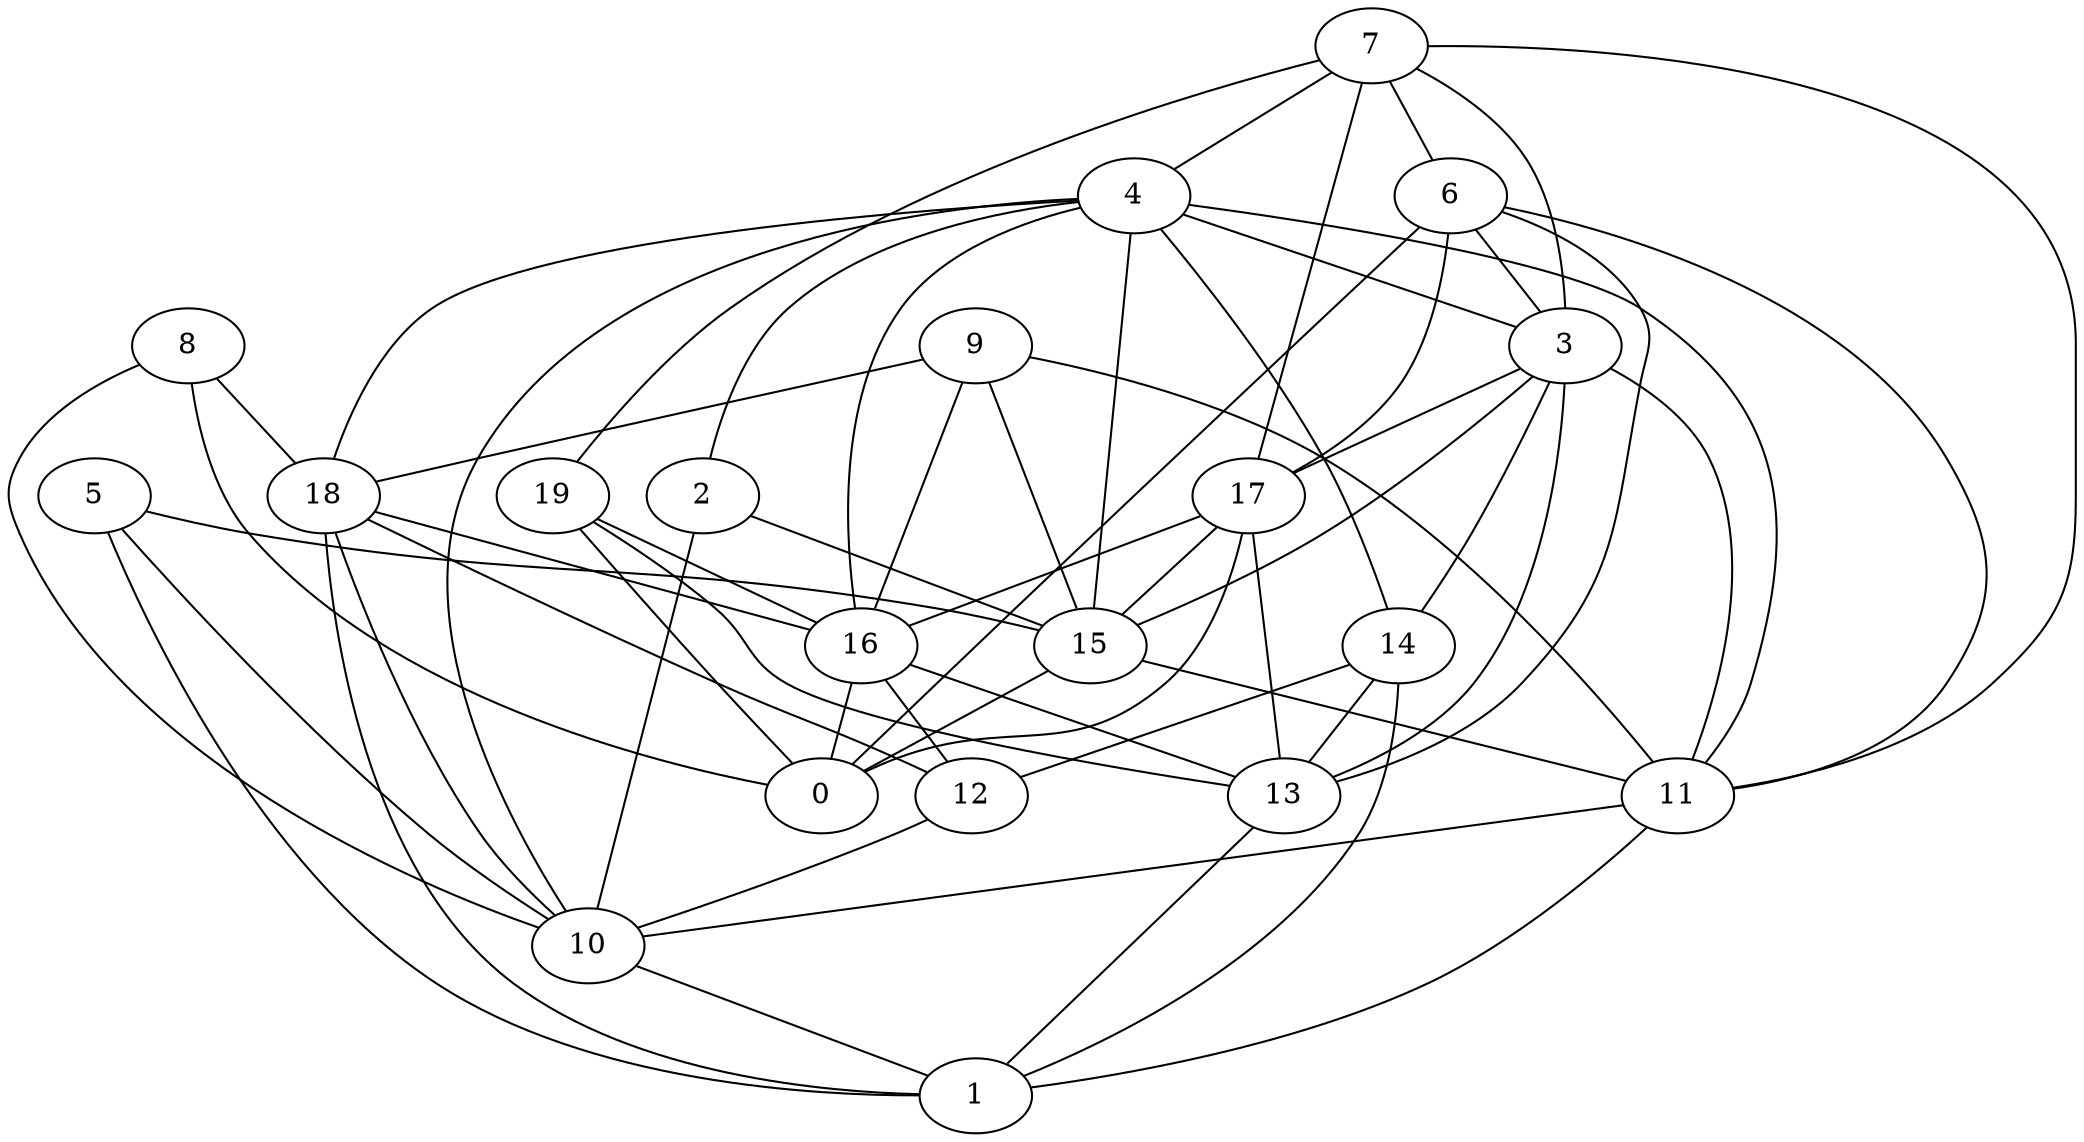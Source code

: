 digraph GG_graph {

subgraph G_graph {
edge [color = black]
"7" -> "6" [dir = none]
"7" -> "3" [dir = none]
"19" -> "0" [dir = none]
"4" -> "2" [dir = none]
"4" -> "16" [dir = none]
"4" -> "3" [dir = none]
"4" -> "10" [dir = none]
"4" -> "14" [dir = none]
"10" -> "1" [dir = none]
"5" -> "10" [dir = none]
"3" -> "17" [dir = none]
"3" -> "13" [dir = none]
"9" -> "15" [dir = none]
"12" -> "10" [dir = none]
"8" -> "18" [dir = none]
"8" -> "0" [dir = none]
"8" -> "10" [dir = none]
"11" -> "10" [dir = none]
"15" -> "11" [dir = none]
"6" -> "13" [dir = none]
"9" -> "16" [dir = none]
"14" -> "13" [dir = none]
"11" -> "1" [dir = none]
"14" -> "1" [dir = none]
"9" -> "18" [dir = none]
"7" -> "11" [dir = none]
"4" -> "15" [dir = none]
"17" -> "0" [dir = none]
"19" -> "16" [dir = none]
"6" -> "11" [dir = none]
"3" -> "14" [dir = none]
"3" -> "11" [dir = none]
"3" -> "15" [dir = none]
"9" -> "11" [dir = none]
"13" -> "1" [dir = none]
"17" -> "13" [dir = none]
"6" -> "0" [dir = none]
"18" -> "10" [dir = none]
"7" -> "19" [dir = none]
"16" -> "13" [dir = none]
"5" -> "1" [dir = none]
"16" -> "0" [dir = none]
"5" -> "15" [dir = none]
"18" -> "16" [dir = none]
"6" -> "3" [dir = none]
"18" -> "12" [dir = none]
"6" -> "17" [dir = none]
"7" -> "17" [dir = none]
"2" -> "15" [dir = none]
"18" -> "1" [dir = none]
"17" -> "15" [dir = none]
"15" -> "0" [dir = none]
"4" -> "18" [dir = none]
"14" -> "12" [dir = none]
"17" -> "16" [dir = none]
"19" -> "13" [dir = none]
"16" -> "12" [dir = none]
"7" -> "4" [dir = none]
"2" -> "10" [dir = none]
"4" -> "11" [dir = none]
}

}
